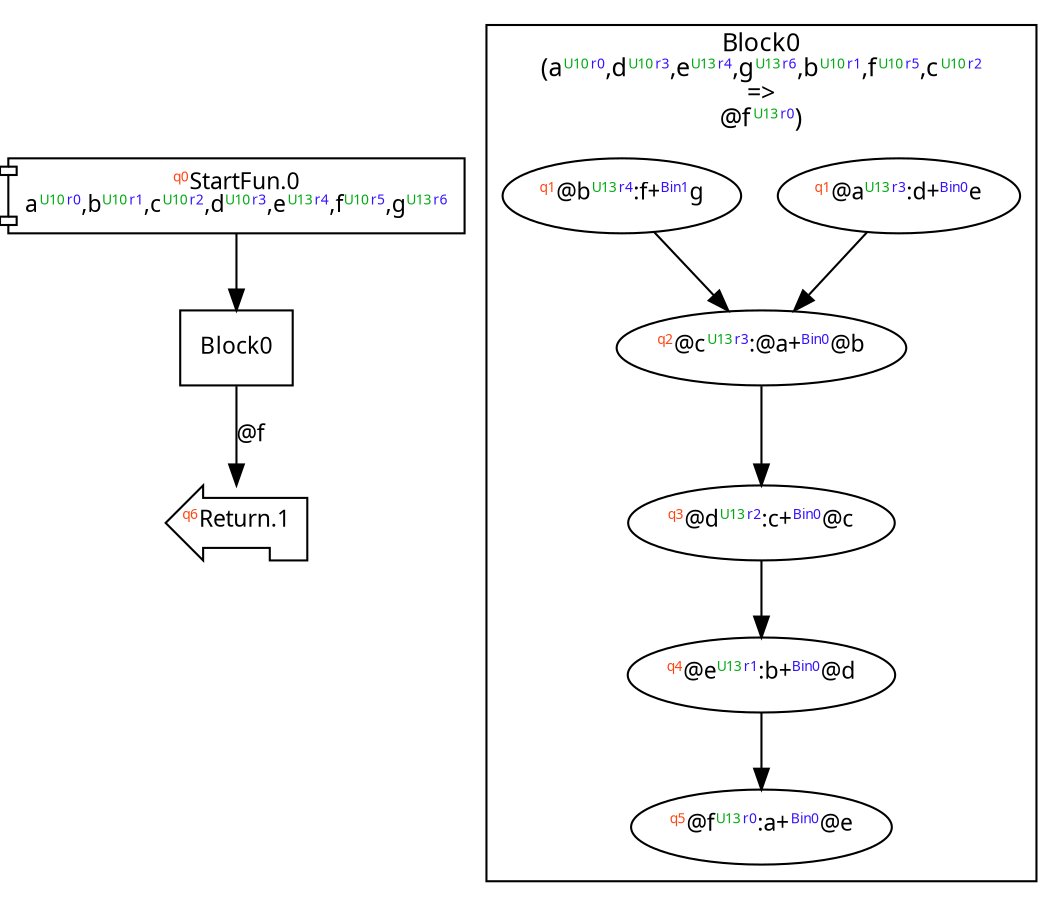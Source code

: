 digraph Program_ {
  graph [fontname = "Monaco", fontsize = 12, ranksep = 0.5];
  node [shape = box, fontname = "Monaco", fontsize = 11; colorscheme = pastel19];
  edge [fontname = "Monaco", fontsize = 11; colorscheme = pastel19];
  Jump0[label = <<font color="#ff4411" point-size="8"><sup>q0</sup></font>StartFun.0<br/>a<font color="#00aa11" point-size="8"><sup>U10</sup></font><font color="#3311ff" point-size="8"><sup>r0</sup></font>,b<font color="#00aa11" point-size="8"><sup>U10</sup></font><font color="#3311ff" point-size="8"><sup>r1</sup></font>,c<font color="#00aa11" point-size="8"><sup>U10</sup></font><font color="#3311ff" point-size="8"><sup>r2</sup></font>,d<font color="#00aa11" point-size="8"><sup>U10</sup></font><font color="#3311ff" point-size="8"><sup>r3</sup></font>,e<font color="#00aa11" point-size="8"><sup>U13</sup></font><font color="#3311ff" point-size="8"><sup>r4</sup></font>,f<font color="#00aa11" point-size="8"><sup>U10</sup></font><font color="#3311ff" point-size="8"><sup>r5</sup></font>,g<font color="#00aa11" point-size="8"><sup>U13</sup></font><font color="#3311ff" point-size="8"><sup>r6</sup></font>>; shape = component];
  Jump0 -> Block0;
  Jump1[label = <<font color="#ff4411" point-size="8"><sup>q6</sup></font>Return.1>; shape = lpromoter];
  Block0 -> Jump1 [label=<@f>];
  Block0 [label = "Block0"];
  subgraph cluster_dfg_Block0 {
    node [shape = oval];
    label = <Block0<br/>(a<font color="#00aa11" point-size="8"><sup>U10</sup></font><font color="#3311ff" point-size="8"><sup>r0</sup></font>,d<font color="#00aa11" point-size="8"><sup>U10</sup></font><font color="#3311ff" point-size="8"><sup>r3</sup></font>,e<font color="#00aa11" point-size="8"><sup>U13</sup></font><font color="#3311ff" point-size="8"><sup>r4</sup></font>,g<font color="#00aa11" point-size="8"><sup>U13</sup></font><font color="#3311ff" point-size="8"><sup>r6</sup></font>,b<font color="#00aa11" point-size="8"><sup>U10</sup></font><font color="#3311ff" point-size="8"><sup>r1</sup></font>,f<font color="#00aa11" point-size="8"><sup>U10</sup></font><font color="#3311ff" point-size="8"><sup>r5</sup></font>,c<font color="#00aa11" point-size="8"><sup>U10</sup></font><font color="#3311ff" point-size="8"><sup>r2</sup></font><br/>=&gt;<br/>@f<font color="#00aa11" point-size="8"><sup>U13</sup></font><font color="#3311ff" point-size="8"><sup>r0</sup></font>)>;
    0 [label=<<font color="#ff4411" point-size="8"><sup>q1</sup></font>@a<font color="#00aa11" point-size="8"><sup>U13</sup></font><font color="#3311ff" point-size="8"><sup>r3</sup></font>:d+<font color="#3311ff" point-size="8"><sup>Bin0</sup></font>e>];
    5 [label=<<font color="#ff4411" point-size="8"><sup>q5</sup></font>@f<font color="#00aa11" point-size="8"><sup>U13</sup></font><font color="#3311ff" point-size="8"><sup>r0</sup></font>:a+<font color="#3311ff" point-size="8"><sup>Bin0</sup></font>@e>];
    1 [label=<<font color="#ff4411" point-size="8"><sup>q1</sup></font>@b<font color="#00aa11" point-size="8"><sup>U13</sup></font><font color="#3311ff" point-size="8"><sup>r4</sup></font>:f+<font color="#3311ff" point-size="8"><sup>Bin1</sup></font>g>];
    2 [label=<<font color="#ff4411" point-size="8"><sup>q2</sup></font>@c<font color="#00aa11" point-size="8"><sup>U13</sup></font><font color="#3311ff" point-size="8"><sup>r3</sup></font>:@a+<font color="#3311ff" point-size="8"><sup>Bin0</sup></font>@b>];
    3 [label=<<font color="#ff4411" point-size="8"><sup>q3</sup></font>@d<font color="#00aa11" point-size="8"><sup>U13</sup></font><font color="#3311ff" point-size="8"><sup>r2</sup></font>:c+<font color="#3311ff" point-size="8"><sup>Bin0</sup></font>@c>];
    4 [label=<<font color="#ff4411" point-size="8"><sup>q4</sup></font>@e<font color="#00aa11" point-size="8"><sup>U13</sup></font><font color="#3311ff" point-size="8"><sup>r1</sup></font>:b+<font color="#3311ff" point-size="8"><sup>Bin0</sup></font>@d>];
    0 -> 2;
    1 -> 2;
    2 -> 3;
    3 -> 4;
    4 -> 5;
  }
}
